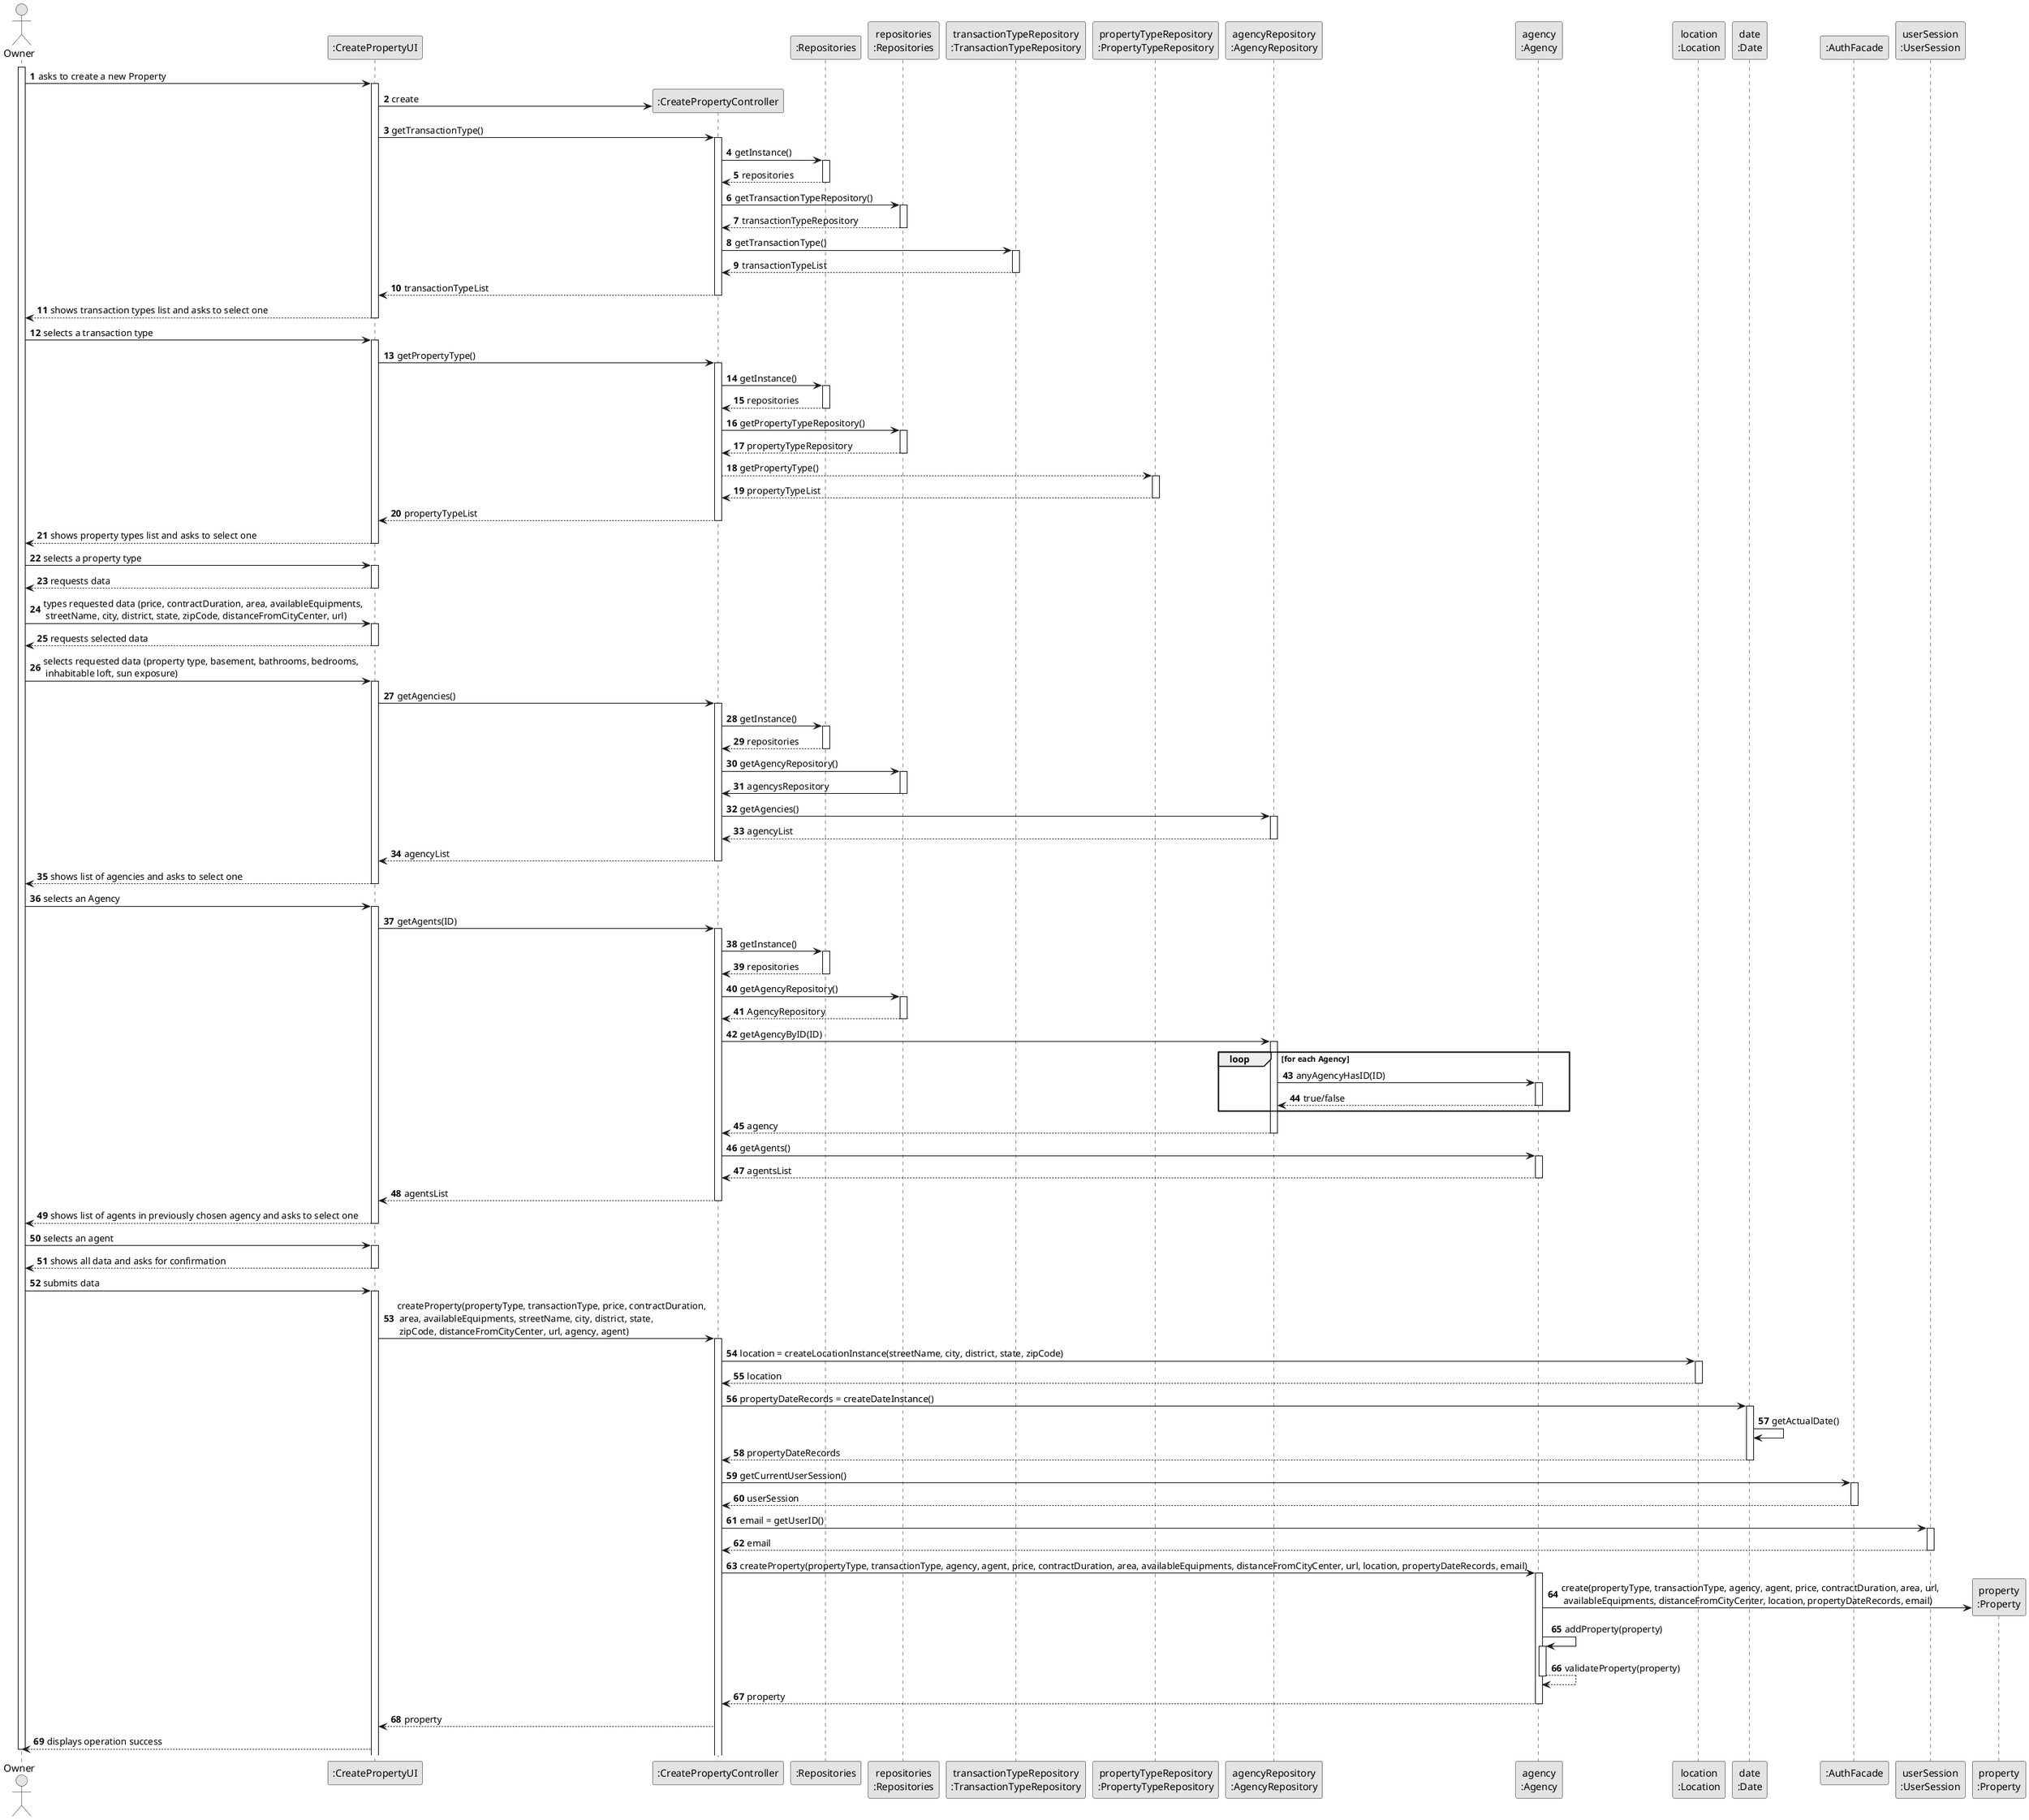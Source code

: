 @startuml
skinparam monochrome true
skinparam packageStyle rectangle
skinparam shadowing false

autonumber

'hide footbox
actor "Owner" as Owner
participant ":CreatePropertyUI" as UI
participant ":CreatePropertyController" as CTRL
participant ":Repositories" as RepositorySingleton
participant "repositories\n:Repositories" as PLAT
participant "transactionTypeRepository\n:TransactionTypeRepository" as TransactionTypeRepository
participant "propertyTypeRepository\n:PropertyTypeRepository" as PropertyTypeRepository
'participant ":ApplicationSession" as _APP
'participant "appSession\n:ApplicationSession" as APP
participant "agencyRepository\n:AgencyRepository" as AgencyRepository
participant "agency\n:Agency" as AGC
participant "location\n:Location" as LOCATION
participant "date\n:Date" as DATE
participant ":AuthFacade" as Auth
participant "userSession\n:UserSession" as SESSION
participant "property\n:Property" as PROPERTY

activate Owner

        Owner -> UI : asks to create a new Property

        activate UI

            UI -> CTRL** : create

            UI -> CTRL : getTransactionType()
            activate CTRL

                CTRL -> RepositorySingleton : getInstance()
                activate RepositorySingleton

                    RepositorySingleton --> CTRL: repositories
                deactivate RepositorySingleton

                CTRL -> PLAT : getTransactionTypeRepository()
                activate PLAT

                    PLAT --> CTRL: transactionTypeRepository
                deactivate PLAT

                CTRL -> TransactionTypeRepository : getTransactionType()
                activate TransactionTypeRepository

                    TransactionTypeRepository --> CTRL : transactionTypeList
                deactivate TransactionTypeRepository

                CTRL --> UI : transactionTypeList
            deactivate CTRL

            UI --> Owner : shows transaction types list and asks to select one
        deactivate UI

    Owner -> UI : selects a transaction type

    activate UI

    UI -> CTRL : getPropertyType()

    activate CTRL

    CTRL -> RepositorySingleton : getInstance()

    activate RepositorySingleton

    RepositorySingleton --> CTRL : repositories
    deactivate RepositorySingleton

     CTRL -> PLAT : getPropertyTypeRepository()
     activate PLAT

     PLAT --> CTRL : propertyTypeRepository
     deactivate PLAT

     CTRL --> PropertyTypeRepository : getPropertyType()

     activate PropertyTypeRepository

     PropertyTypeRepository --> CTRL : propertyTypeList
     deactivate PropertyTypeRepository

     CTRL --> UI : propertyTypeList
     deactivate CTRL

     UI --> Owner : shows property types list and asks to select one
     deactivate UI

     Owner -> UI : selects a property type

     activate UI

    UI --> Owner : requests data
    deactivate UI

    Owner -> UI : types requested data (price, contractDuration, area, availableEquipments,\n streetName, city, district, state, zipCode, distanceFromCityCenter, url)

    activate UI

        UI --> Owner : requests selected data
    deactivate UI

    Owner -> UI : selects requested data (property type, basement, bathrooms, bedrooms,\n inhabitable loft, sun exposure)
    activate UI

        UI -> CTRL : getAgencies()

    activate CTRL

        CTRL -> RepositorySingleton : getInstance()

        activate RepositorySingleton

            RepositorySingleton --> CTRL : repositories
        deactivate RepositorySingleton

        CTRL -> PLAT : getAgencyRepository()

        activate PLAT

            PLAT -> CTRL : agencysRepository

        deactivate PLAT

        CTRL -> AgencyRepository : getAgencies()

        activate AgencyRepository

        AgencyRepository --> CTRL : agencyList

        deactivate AgencyRepository

        CTRL --> UI : agencyList

    deactivate CTRL

        UI --> Owner : shows list of agencies and asks to select one

    deactivate UI

        Owner -> UI : selects an Agency

    activate UI

        UI -> CTRL : getAgents(ID)

        activate CTRL

                        CTRL -> RepositorySingleton : getInstance()
                        activate RepositorySingleton

                            RepositorySingleton --> CTRL: repositories
                        deactivate RepositorySingleton

                        CTRL -> PLAT : getAgencyRepository()
                        activate PLAT

                        PLAT --> CTRL : AgencyRepository

                        deactivate PLAT
                        CTRL -> AgencyRepository : getAgencyByID(ID)

                           activate AgencyRepository

                           loop for each Agency
                           AgencyRepository -> AGC : anyAgencyHasID(ID)

                           activate AGC

                           AGC --> AgencyRepository : true/false

                           deactivate AGC
                            end

                            AgencyRepository --> CTRL : agency

                           deactivate AgencyRepository

                           CTRL -> AGC : getAgents()

                           activate AGC

                           AGC --> CTRL : agentsList

                           deactivate AGC

                           CTRL --> UI : agentsList
        deactivate CTRL

        UI --> Owner : shows list of agents in previously chosen agency and asks to select one

    deactivate UI

    Owner -> UI : selects an agent

    activate UI

    UI --> Owner : shows all data and asks for confirmation

    deactivate UI

   Owner -> UI : submits data

   activate UI

    UI -> CTRL : createProperty(propertyType, transactionType, price, contractDuration,\n area, availableEquipments, streetName, city, district, state,\n zipCode, distanceFromCityCenter, url, agency, agent)

    activate CTRL

    CTRL -> LOCATION : location = createLocationInstance(streetName, city, district, state, zipCode)

    activate LOCATION

    LOCATION --> CTRL : location
    deactivate LOCATION

    CTRL -> DATE : propertyDateRecords = createDateInstance()

    activate DATE

    DATE -> DATE : getActualDate()

    DATE --> CTRL : propertyDateRecords
    deactivate DATE

    CTRL -> Auth : getCurrentUserSession()

    activate Auth

    Auth --> CTRL : userSession
    deactivate Auth

    CTRL -> SESSION : email = getUserID()

    activate SESSION

    SESSION --> CTRL : email
    deactivate SESSION

    CTRL -> AGC : createProperty(propertyType, transactionType, agency, agent, price, contractDuration, area, availableEquipments, distanceFromCityCenter, url, location, propertyDateRecords, email)

    activate AGC

    AGC -> PROPERTY** : create(propertyType, transactionType, agency, agent, price, contractDuration, area, url, \n availableEquipments, distanceFromCityCenter, location, propertyDateRecords, email)

        AGC -> AGC : addProperty(property)

        activate AGC

        AGC --> AGC : validateProperty(property)
        deactivate AGC

        AGC --> CTRL : property
    deactivate AGC

    CTRL --> UI : property

    UI --> Owner : displays operation success

deactivate Owner

@enduml